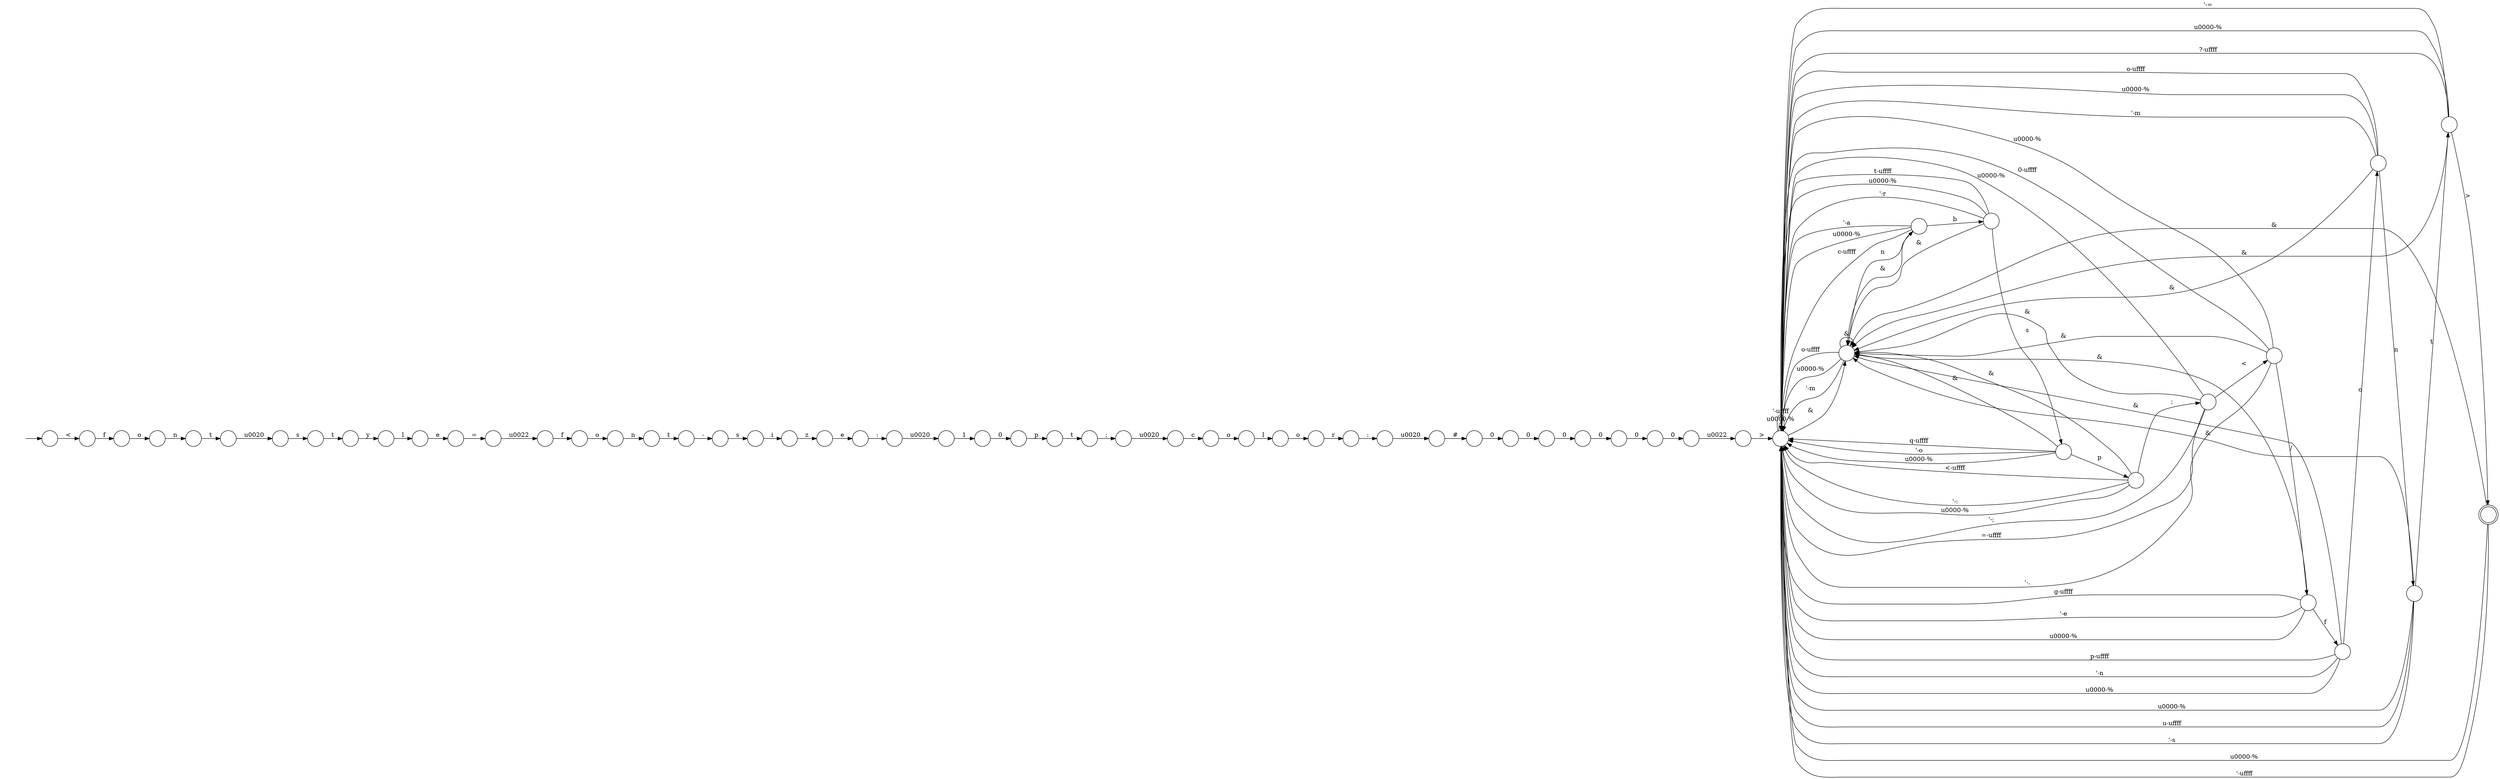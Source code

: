 digraph Automaton {
  rankdir = LR;
  0 [shape=circle,label=""];
  0 -> 37 [label="t"]
  1 [shape=circle,label=""];
  1 -> 32 [label="n"]
  2 [shape=circle,label=""];
  2 -> 16 [label="p"]
  3 [shape=circle,label=""];
  3 -> 31 [label="o"]
  4 [shape=circle,label=""];
  4 -> 55 [label="'-."]
  4 -> 44 [label="&"]
  4 -> 27 [label="/"]
  4 -> 55 [label="\u0000-%"]
  4 -> 55 [label="0-\uffff"]
  5 [shape=circle,label=""];
  5 -> 55 [label="p-\uffff"]
  5 -> 55 [label="'-n"]
  5 -> 44 [label="&"]
  5 -> 55 [label="\u0000-%"]
  5 -> 12 [label="o"]
  6 [shape=circle,label=""];
  6 -> 30 [label="\u0020"]
  7 [shape=circle,label=""];
  7 -> 6 [label=":"]
  8 [shape=circle,label=""];
  8 -> 41 [label="-"]
  9 [shape=circle,label=""];
  9 -> 22 [label="e"]
  10 [shape=circle,label=""];
  10 -> 36 [label="\u0020"]
  11 [shape=circle,label=""];
  11 -> 56 [label="t"]
  11 -> 44 [label="&"]
  11 -> 55 [label="\u0000-%"]
  11 -> 55 [label="u-\uffff"]
  11 -> 55 [label="'-s"]
  12 [shape=circle,label=""];
  12 -> 11 [label="n"]
  12 -> 55 [label="o-\uffff"]
  12 -> 44 [label="&"]
  12 -> 55 [label="\u0000-%"]
  12 -> 55 [label="'-m"]
  13 [shape=circle,label=""];
  13 -> 2 [label="0"]
  14 [shape=circle,label=""];
  14 -> 51 [label="#"]
  15 [shape=circle,label=""];
  15 -> 3 [label="c"]
  16 [shape=circle,label=""];
  16 -> 24 [label="t"]
  17 [shape=circle,label=""];
  17 -> 45 [label="0"]
  18 [shape=circle,label=""];
  18 -> 55 [label="'-;"]
  18 -> 55 [label="=-\uffff"]
  18 -> 44 [label="&"]
  18 -> 55 [label="\u0000-%"]
  18 -> 4 [label="<"]
  19 [shape=circle,label=""];
  19 -> 55 [label="'-a"]
  19 -> 44 [label="&"]
  19 -> 38 [label="b"]
  19 -> 55 [label="\u0000-%"]
  19 -> 55 [label="c-\uffff"]
  20 [shape=circle,label=""];
  20 -> 42 [label="o"]
  21 [shape=circle,label=""];
  21 -> 55 [label="<-\uffff"]
  21 -> 55 [label="'-:"]
  21 -> 44 [label="&"]
  21 -> 18 [label=";"]
  21 -> 55 [label="\u0000-%"]
  22 [shape=circle,label=""];
  22 -> 54 [label="="]
  23 [shape=circle,label=""];
  23 -> 1 [label="o"]
  24 [shape=circle,label=""];
  24 -> 40 [label=";"]
  25 [shape=circle,label=""];
  25 -> 57 [label="i"]
  26 [shape=circle,label=""];
  26 -> 55 [label="q-\uffff"]
  26 -> 55 [label="'-o"]
  26 -> 44 [label="&"]
  26 -> 21 [label="p"]
  26 -> 55 [label="\u0000-%"]
  27 [shape=circle,label=""];
  27 -> 5 [label="f"]
  27 -> 44 [label="&"]
  27 -> 55 [label="g-\uffff"]
  27 -> 55 [label="'-e"]
  27 -> 55 [label="\u0000-%"]
  28 [shape=circle,label=""];
  28 -> 50 [label="o"]
  29 [shape=circle,label=""];
  29 -> 7 [label="e"]
  30 [shape=circle,label=""];
  30 -> 13 [label="1"]
  31 [shape=circle,label=""];
  31 -> 28 [label="l"]
  32 [shape=circle,label=""];
  32 -> 10 [label="t"]
  33 [shape=circle,label=""];
  33 -> 59 [label="0"]
  34 [shape=circle,label=""];
  34 -> 35 [label="0"]
  35 [shape=circle,label=""];
  35 -> 46 [label="\u0022"]
  36 [shape=circle,label=""];
  36 -> 0 [label="s"]
  37 [shape=circle,label=""];
  37 -> 49 [label="y"]
  38 [shape=circle,label=""];
  38 -> 44 [label="&"]
  38 -> 26 [label="s"]
  38 -> 55 [label="t-\uffff"]
  38 -> 55 [label="\u0000-%"]
  38 -> 55 [label="'-r"]
  39 [shape=circle,label=""];
  39 -> 53 [label=":"]
  40 [shape=circle,label=""];
  40 -> 15 [label="\u0020"]
  41 [shape=circle,label=""];
  41 -> 25 [label="s"]
  42 [shape=circle,label=""];
  42 -> 48 [label="n"]
  43 [shape=circle,label=""];
  43 -> 20 [label="f"]
  44 [shape=circle,label=""];
  44 -> 19 [label="n"]
  44 -> 55 [label="o-\uffff"]
  44 -> 44 [label="&"]
  44 -> 55 [label="\u0000-%"]
  44 -> 55 [label="'-m"]
  45 [shape=circle,label=""];
  45 -> 34 [label="0"]
  46 [shape=circle,label=""];
  46 -> 55 [label=">"]
  47 [shape=doublecircle,label=""];
  47 -> 44 [label="&"]
  47 -> 55 [label="\u0000-%"]
  47 -> 55 [label="'-\uffff"]
  48 [shape=circle,label=""];
  48 -> 8 [label="t"]
  49 [shape=circle,label=""];
  49 -> 9 [label="l"]
  50 [shape=circle,label=""];
  50 -> 39 [label="r"]
  51 [shape=circle,label=""];
  51 -> 33 [label="0"]
  52 [shape=circle,label=""];
  initial [shape=plaintext,label=""];
  initial -> 52
  52 -> 58 [label="<"]
  53 [shape=circle,label=""];
  53 -> 14 [label="\u0020"]
  54 [shape=circle,label=""];
  54 -> 43 [label="\u0022"]
  55 [shape=circle,label=""];
  55 -> 44 [label="&"]
  55 -> 55 [label="\u0000-%"]
  55 -> 55 [label="'-\uffff"]
  56 [shape=circle,label=""];
  56 -> 44 [label="&"]
  56 -> 55 [label="'-="]
  56 -> 47 [label=">"]
  56 -> 55 [label="\u0000-%"]
  56 -> 55 [label="?-\uffff"]
  57 [shape=circle,label=""];
  57 -> 29 [label="z"]
  58 [shape=circle,label=""];
  58 -> 23 [label="f"]
  59 [shape=circle,label=""];
  59 -> 17 [label="0"]
}

